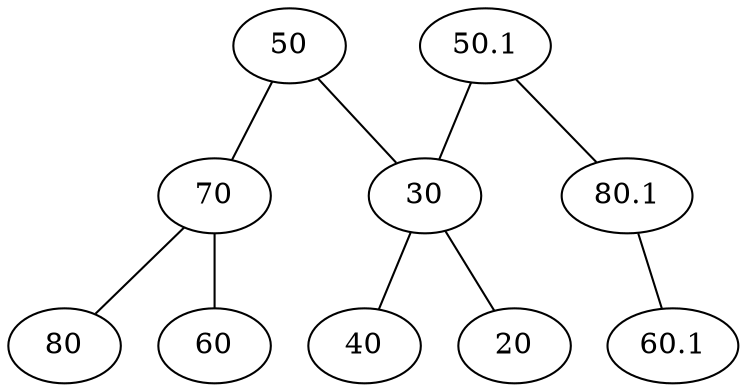 graph G {
    50 -- {30,70}
    30 -- {20,40}
    70 -- {60,80}
    50.1 -- {30,80.1}
    80.1 -- 60.1
}